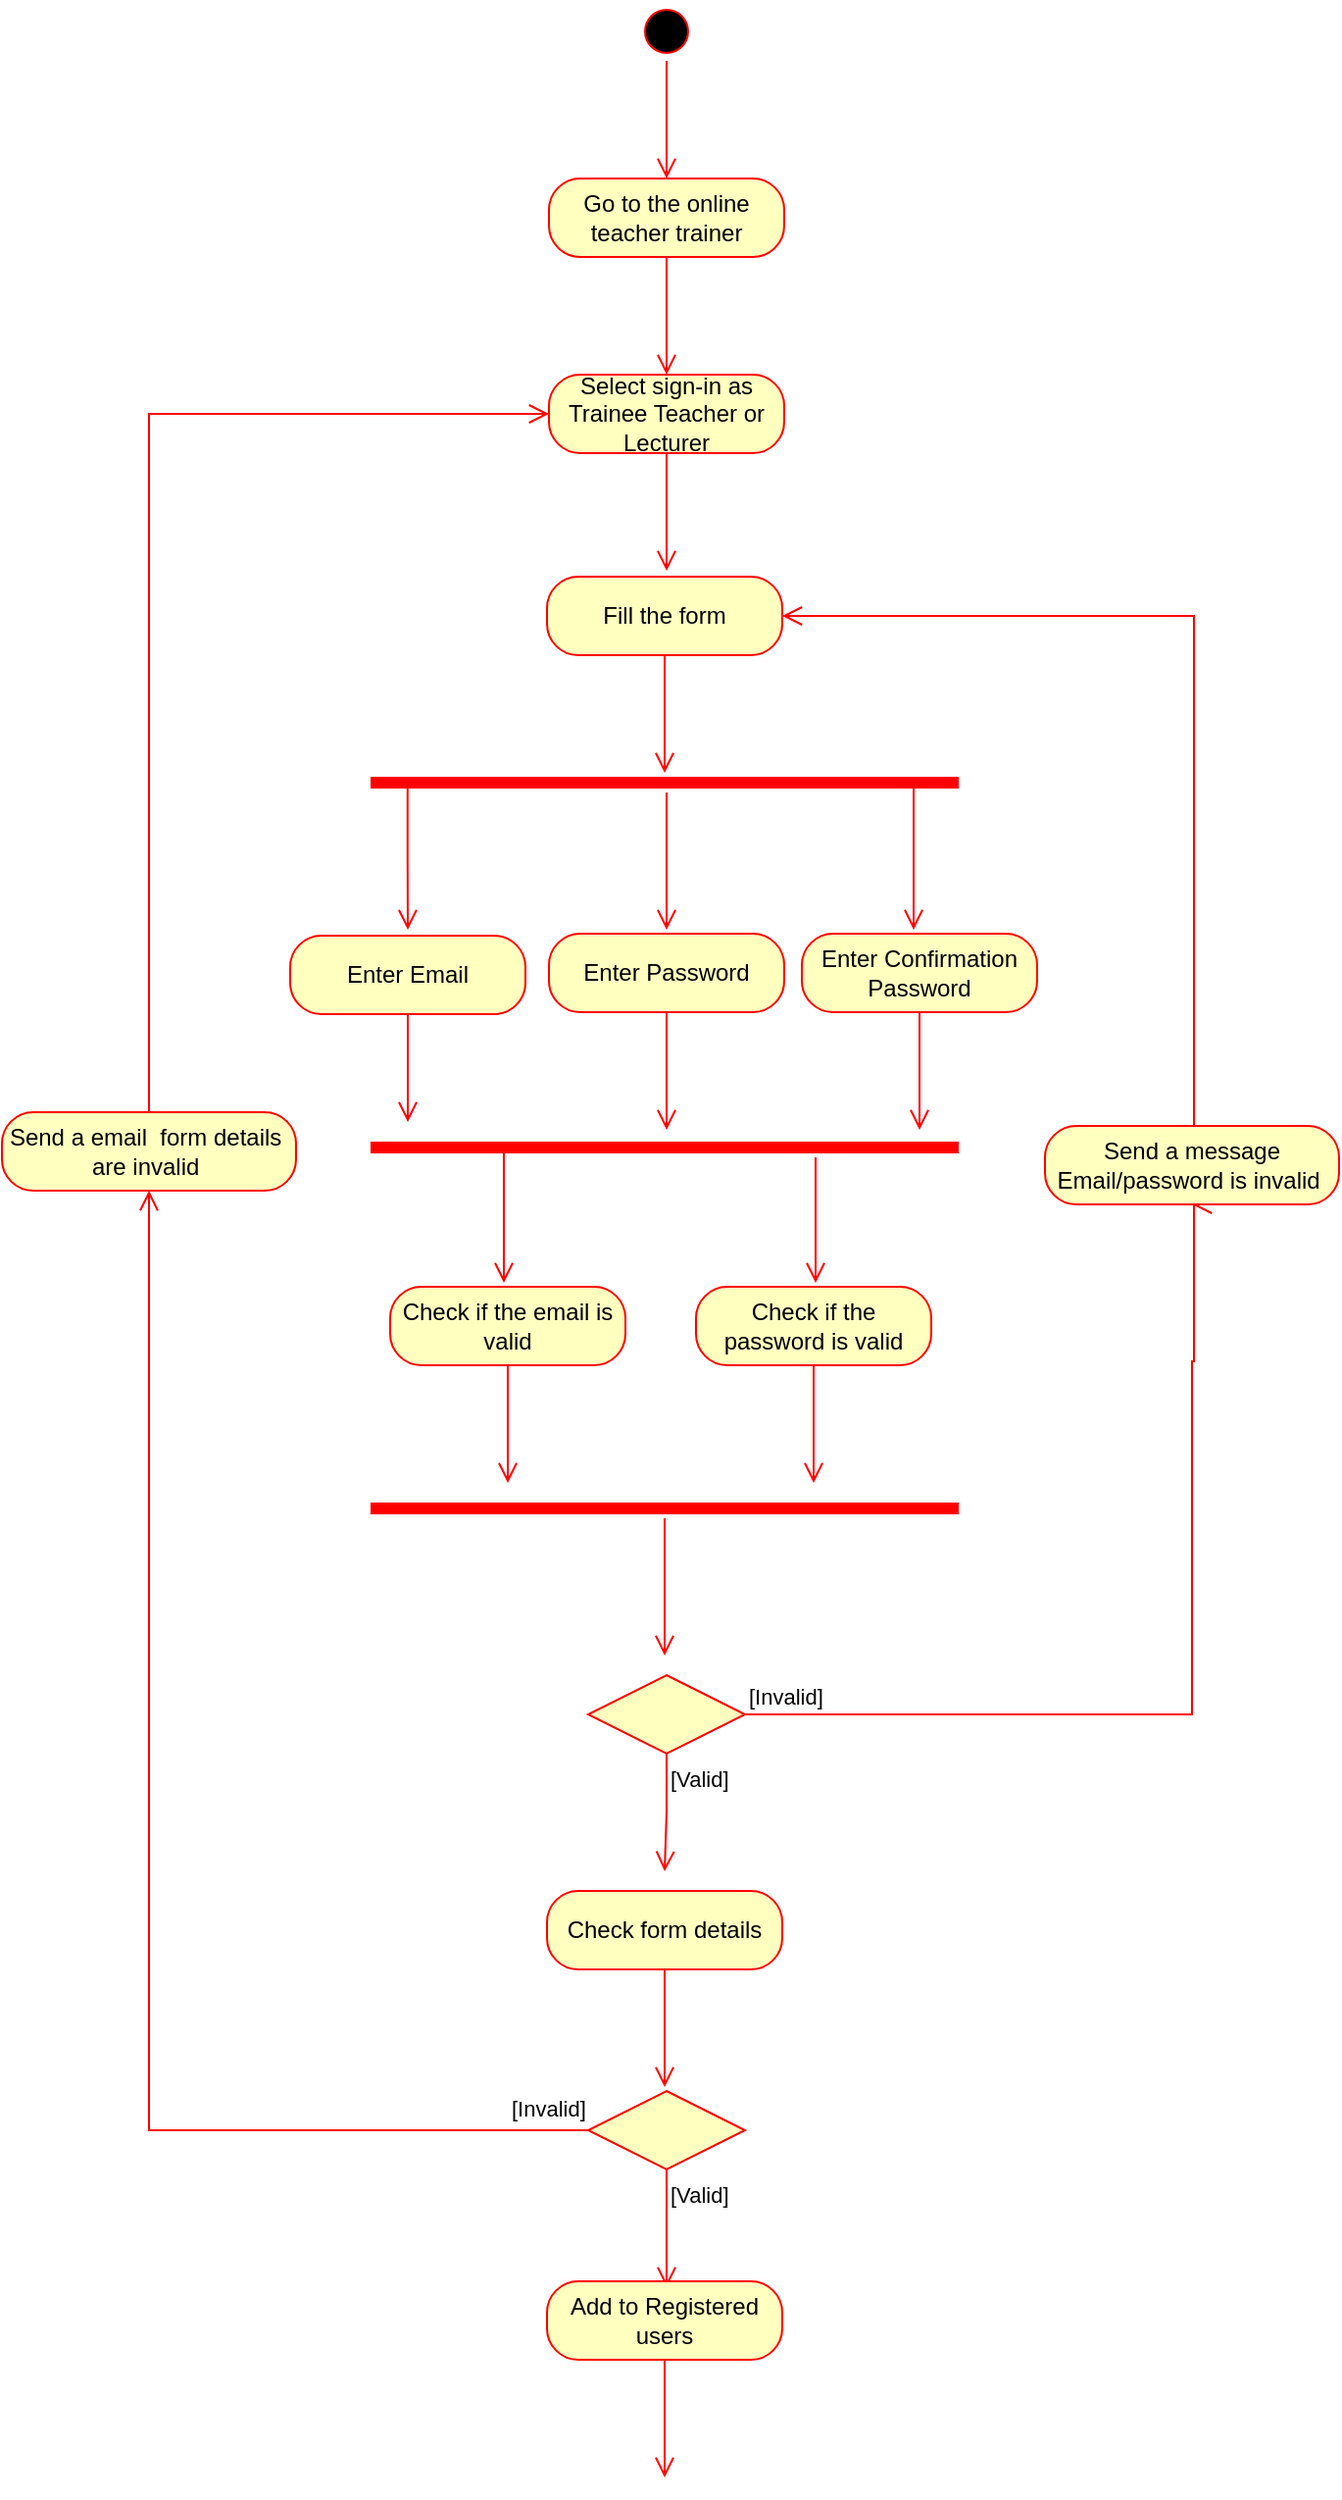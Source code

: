 <mxfile version="21.3.4" type="device">
  <diagram name="Page-1" id="GImbFSqEQbvlf2VdkpRZ">
    <mxGraphModel dx="1300" dy="812" grid="1" gridSize="10" guides="1" tooltips="1" connect="1" arrows="1" fold="1" page="1" pageScale="1" pageWidth="827" pageHeight="1169" math="0" shadow="0">
      <root>
        <mxCell id="0" />
        <mxCell id="1" parent="0" />
        <mxCell id="L44NWS8px62YiaxfykBU-1" value="" style="ellipse;html=1;shape=startState;fillColor=#000000;strokeColor=#ff0000;" vertex="1" parent="1">
          <mxGeometry x="206" y="7" width="30" height="30" as="geometry" />
        </mxCell>
        <mxCell id="L44NWS8px62YiaxfykBU-2" value="" style="edgeStyle=orthogonalEdgeStyle;html=1;verticalAlign=bottom;endArrow=open;endSize=8;strokeColor=#ff0000;rounded=0;" edge="1" source="L44NWS8px62YiaxfykBU-1" parent="1">
          <mxGeometry relative="1" as="geometry">
            <mxPoint x="221" y="97" as="targetPoint" />
          </mxGeometry>
        </mxCell>
        <mxCell id="L44NWS8px62YiaxfykBU-3" value="Go to the online teacher trainer" style="rounded=1;whiteSpace=wrap;html=1;arcSize=40;fontColor=#000000;fillColor=#ffffc0;strokeColor=#ff0000;" vertex="1" parent="1">
          <mxGeometry x="161" y="97" width="120" height="40" as="geometry" />
        </mxCell>
        <mxCell id="L44NWS8px62YiaxfykBU-4" value="" style="edgeStyle=orthogonalEdgeStyle;html=1;verticalAlign=bottom;endArrow=open;endSize=8;strokeColor=#ff0000;rounded=0;" edge="1" source="L44NWS8px62YiaxfykBU-3" parent="1">
          <mxGeometry relative="1" as="geometry">
            <mxPoint x="221" y="197" as="targetPoint" />
          </mxGeometry>
        </mxCell>
        <mxCell id="L44NWS8px62YiaxfykBU-5" value="Select sign-in as Trainee Teacher or Lecturer" style="rounded=1;whiteSpace=wrap;html=1;arcSize=40;fontColor=#000000;fillColor=#ffffc0;strokeColor=#ff0000;" vertex="1" parent="1">
          <mxGeometry x="161" y="197" width="120" height="40" as="geometry" />
        </mxCell>
        <mxCell id="L44NWS8px62YiaxfykBU-6" value="" style="edgeStyle=orthogonalEdgeStyle;html=1;verticalAlign=bottom;endArrow=open;endSize=8;strokeColor=#ff0000;rounded=0;" edge="1" source="L44NWS8px62YiaxfykBU-5" parent="1">
          <mxGeometry relative="1" as="geometry">
            <mxPoint x="221" y="297" as="targetPoint" />
          </mxGeometry>
        </mxCell>
        <mxCell id="L44NWS8px62YiaxfykBU-9" value="" style="shape=line;html=1;strokeWidth=6;strokeColor=#ff0000;" vertex="1" parent="1">
          <mxGeometry x="70" y="400" width="300" height="10" as="geometry" />
        </mxCell>
        <mxCell id="L44NWS8px62YiaxfykBU-10" value="" style="edgeStyle=orthogonalEdgeStyle;html=1;verticalAlign=bottom;endArrow=open;endSize=8;strokeColor=#ff0000;rounded=0;" edge="1" parent="1">
          <mxGeometry relative="1" as="geometry">
            <mxPoint x="221" y="480" as="targetPoint" />
            <mxPoint x="221" y="410" as="sourcePoint" />
            <Array as="points">
              <mxPoint x="221" y="480" />
            </Array>
          </mxGeometry>
        </mxCell>
        <mxCell id="L44NWS8px62YiaxfykBU-13" value="" style="edgeStyle=orthogonalEdgeStyle;html=1;verticalAlign=bottom;endArrow=open;endSize=8;strokeColor=#ff0000;rounded=0;exitX=0.063;exitY=0.6;exitDx=0;exitDy=0;exitPerimeter=0;" edge="1" parent="1" source="L44NWS8px62YiaxfykBU-9">
          <mxGeometry relative="1" as="geometry">
            <mxPoint x="89" y="480" as="targetPoint" />
            <mxPoint x="89" y="412" as="sourcePoint" />
          </mxGeometry>
        </mxCell>
        <mxCell id="L44NWS8px62YiaxfykBU-14" value="" style="edgeStyle=orthogonalEdgeStyle;html=1;verticalAlign=bottom;endArrow=open;endSize=8;strokeColor=#ff0000;rounded=0;" edge="1" parent="1">
          <mxGeometry relative="1" as="geometry">
            <mxPoint x="347" y="480" as="targetPoint" />
            <mxPoint x="350" y="406" as="sourcePoint" />
            <Array as="points">
              <mxPoint x="347" y="406" />
            </Array>
          </mxGeometry>
        </mxCell>
        <mxCell id="L44NWS8px62YiaxfykBU-15" value="Enter Email" style="rounded=1;whiteSpace=wrap;html=1;arcSize=40;fontColor=#000000;fillColor=#ffffc0;strokeColor=#ff0000;" vertex="1" parent="1">
          <mxGeometry x="29" y="483" width="120" height="40" as="geometry" />
        </mxCell>
        <mxCell id="L44NWS8px62YiaxfykBU-16" value="" style="edgeStyle=orthogonalEdgeStyle;html=1;verticalAlign=bottom;endArrow=open;endSize=8;strokeColor=#ff0000;rounded=0;" edge="1" source="L44NWS8px62YiaxfykBU-15" parent="1">
          <mxGeometry relative="1" as="geometry">
            <mxPoint x="89" y="578" as="targetPoint" />
          </mxGeometry>
        </mxCell>
        <mxCell id="L44NWS8px62YiaxfykBU-17" value="Enter Password" style="rounded=1;whiteSpace=wrap;html=1;arcSize=40;fontColor=#000000;fillColor=#ffffc0;strokeColor=#ff0000;" vertex="1" parent="1">
          <mxGeometry x="161" y="482" width="120" height="40" as="geometry" />
        </mxCell>
        <mxCell id="L44NWS8px62YiaxfykBU-18" value="" style="edgeStyle=orthogonalEdgeStyle;html=1;verticalAlign=bottom;endArrow=open;endSize=8;strokeColor=#ff0000;rounded=0;" edge="1" source="L44NWS8px62YiaxfykBU-17" parent="1">
          <mxGeometry relative="1" as="geometry">
            <mxPoint x="221" y="582" as="targetPoint" />
          </mxGeometry>
        </mxCell>
        <mxCell id="L44NWS8px62YiaxfykBU-20" value="Enter Confirmation&lt;br&gt;Password" style="rounded=1;whiteSpace=wrap;html=1;arcSize=40;fontColor=#000000;fillColor=#ffffc0;strokeColor=#ff0000;" vertex="1" parent="1">
          <mxGeometry x="290" y="482" width="120" height="40" as="geometry" />
        </mxCell>
        <mxCell id="L44NWS8px62YiaxfykBU-21" value="" style="edgeStyle=orthogonalEdgeStyle;html=1;verticalAlign=bottom;endArrow=open;endSize=8;strokeColor=#ff0000;rounded=0;" edge="1" source="L44NWS8px62YiaxfykBU-20" parent="1">
          <mxGeometry relative="1" as="geometry">
            <mxPoint x="350" y="582" as="targetPoint" />
          </mxGeometry>
        </mxCell>
        <mxCell id="L44NWS8px62YiaxfykBU-22" value="" style="shape=line;html=1;strokeWidth=6;strokeColor=#ff0000;" vertex="1" parent="1">
          <mxGeometry x="70" y="586" width="300" height="10" as="geometry" />
        </mxCell>
        <mxCell id="L44NWS8px62YiaxfykBU-23" value="" style="edgeStyle=orthogonalEdgeStyle;html=1;verticalAlign=bottom;endArrow=open;endSize=8;strokeColor=#ff0000;rounded=0;" edge="1" parent="1">
          <mxGeometry relative="1" as="geometry">
            <mxPoint x="297" y="660" as="targetPoint" />
            <mxPoint x="297" y="596" as="sourcePoint" />
          </mxGeometry>
        </mxCell>
        <mxCell id="L44NWS8px62YiaxfykBU-24" value="Check if the email is valid" style="rounded=1;whiteSpace=wrap;html=1;arcSize=40;fontColor=#000000;fillColor=#ffffc0;strokeColor=#ff0000;" vertex="1" parent="1">
          <mxGeometry x="80" y="662" width="120" height="40" as="geometry" />
        </mxCell>
        <mxCell id="L44NWS8px62YiaxfykBU-25" value="" style="edgeStyle=orthogonalEdgeStyle;html=1;verticalAlign=bottom;endArrow=open;endSize=8;strokeColor=#ff0000;rounded=0;" edge="1" source="L44NWS8px62YiaxfykBU-24" parent="1">
          <mxGeometry relative="1" as="geometry">
            <mxPoint x="140" y="762" as="targetPoint" />
          </mxGeometry>
        </mxCell>
        <mxCell id="L44NWS8px62YiaxfykBU-26" value="Check if the password is valid" style="rounded=1;whiteSpace=wrap;html=1;arcSize=40;fontColor=#000000;fillColor=#ffffc0;strokeColor=#ff0000;" vertex="1" parent="1">
          <mxGeometry x="236" y="662" width="120" height="40" as="geometry" />
        </mxCell>
        <mxCell id="L44NWS8px62YiaxfykBU-27" value="" style="edgeStyle=orthogonalEdgeStyle;html=1;verticalAlign=bottom;endArrow=open;endSize=8;strokeColor=#ff0000;rounded=0;" edge="1" source="L44NWS8px62YiaxfykBU-26" parent="1">
          <mxGeometry relative="1" as="geometry">
            <mxPoint x="296" y="762" as="targetPoint" />
          </mxGeometry>
        </mxCell>
        <mxCell id="L44NWS8px62YiaxfykBU-28" value="" style="edgeStyle=orthogonalEdgeStyle;html=1;verticalAlign=bottom;endArrow=open;endSize=8;strokeColor=#ff0000;rounded=0;" edge="1" parent="1">
          <mxGeometry relative="1" as="geometry">
            <mxPoint x="138" y="660" as="targetPoint" />
            <mxPoint x="140" y="590" as="sourcePoint" />
            <Array as="points">
              <mxPoint x="138" y="590" />
            </Array>
          </mxGeometry>
        </mxCell>
        <mxCell id="L44NWS8px62YiaxfykBU-29" value="" style="shape=line;html=1;strokeWidth=6;strokeColor=#ff0000;" vertex="1" parent="1">
          <mxGeometry x="70" y="770" width="300" height="10" as="geometry" />
        </mxCell>
        <mxCell id="L44NWS8px62YiaxfykBU-30" value="" style="edgeStyle=orthogonalEdgeStyle;html=1;verticalAlign=bottom;endArrow=open;endSize=8;strokeColor=#ff0000;rounded=0;" edge="1" source="L44NWS8px62YiaxfykBU-29" parent="1">
          <mxGeometry relative="1" as="geometry">
            <mxPoint x="220" y="850" as="targetPoint" />
          </mxGeometry>
        </mxCell>
        <mxCell id="L44NWS8px62YiaxfykBU-31" value="" style="rhombus;whiteSpace=wrap;html=1;fontColor=#000000;fillColor=#ffffc0;strokeColor=#ff0000;" vertex="1" parent="1">
          <mxGeometry x="181" y="860" width="80" height="40" as="geometry" />
        </mxCell>
        <mxCell id="L44NWS8px62YiaxfykBU-32" value="[Invalid]" style="edgeStyle=orthogonalEdgeStyle;html=1;align=left;verticalAlign=bottom;endArrow=open;endSize=8;strokeColor=#ff0000;rounded=0;entryX=0.5;entryY=1;entryDx=0;entryDy=0;" edge="1" source="L44NWS8px62YiaxfykBU-31" parent="1" target="L44NWS8px62YiaxfykBU-35">
          <mxGeometry x="-1" relative="1" as="geometry">
            <mxPoint x="470" y="710" as="targetPoint" />
            <Array as="points">
              <mxPoint x="489" y="880" />
              <mxPoint x="489" y="700" />
              <mxPoint x="490" y="700" />
            </Array>
          </mxGeometry>
        </mxCell>
        <mxCell id="L44NWS8px62YiaxfykBU-33" value="[Valid]" style="edgeStyle=orthogonalEdgeStyle;html=1;align=left;verticalAlign=top;endArrow=open;endSize=8;strokeColor=#ff0000;rounded=0;" edge="1" source="L44NWS8px62YiaxfykBU-31" parent="1">
          <mxGeometry x="-1" relative="1" as="geometry">
            <mxPoint x="220" y="960" as="targetPoint" />
          </mxGeometry>
        </mxCell>
        <mxCell id="L44NWS8px62YiaxfykBU-35" value="Send a message Email/password is invalid&amp;nbsp;" style="rounded=1;whiteSpace=wrap;html=1;arcSize=40;fontColor=#000000;fillColor=#ffffc0;strokeColor=#ff0000;" vertex="1" parent="1">
          <mxGeometry x="414" y="580" width="150" height="40" as="geometry" />
        </mxCell>
        <mxCell id="L44NWS8px62YiaxfykBU-36" value="" style="edgeStyle=orthogonalEdgeStyle;html=1;verticalAlign=bottom;endArrow=open;endSize=8;strokeColor=#ff0000;rounded=0;entryX=1;entryY=0.5;entryDx=0;entryDy=0;" edge="1" source="L44NWS8px62YiaxfykBU-35" parent="1" target="L44NWS8px62YiaxfykBU-37">
          <mxGeometry relative="1" as="geometry">
            <mxPoint x="555" y="530" as="targetPoint" />
            <Array as="points">
              <mxPoint x="490" y="320" />
            </Array>
          </mxGeometry>
        </mxCell>
        <mxCell id="L44NWS8px62YiaxfykBU-37" value="Fill the form" style="rounded=1;whiteSpace=wrap;html=1;arcSize=40;fontColor=#000000;fillColor=#ffffc0;strokeColor=#ff0000;" vertex="1" parent="1">
          <mxGeometry x="160" y="300" width="120" height="40" as="geometry" />
        </mxCell>
        <mxCell id="L44NWS8px62YiaxfykBU-38" value="" style="edgeStyle=orthogonalEdgeStyle;html=1;verticalAlign=bottom;endArrow=open;endSize=8;strokeColor=#ff0000;rounded=0;" edge="1" source="L44NWS8px62YiaxfykBU-37" parent="1">
          <mxGeometry relative="1" as="geometry">
            <mxPoint x="220" y="400" as="targetPoint" />
          </mxGeometry>
        </mxCell>
        <mxCell id="L44NWS8px62YiaxfykBU-39" value="Check form details" style="rounded=1;whiteSpace=wrap;html=1;arcSize=40;fontColor=#000000;fillColor=#ffffc0;strokeColor=#ff0000;" vertex="1" parent="1">
          <mxGeometry x="160" y="970" width="120" height="40" as="geometry" />
        </mxCell>
        <mxCell id="L44NWS8px62YiaxfykBU-40" value="" style="edgeStyle=orthogonalEdgeStyle;html=1;verticalAlign=bottom;endArrow=open;endSize=8;strokeColor=#ff0000;rounded=0;" edge="1" source="L44NWS8px62YiaxfykBU-39" parent="1">
          <mxGeometry relative="1" as="geometry">
            <mxPoint x="220" y="1070" as="targetPoint" />
          </mxGeometry>
        </mxCell>
        <mxCell id="L44NWS8px62YiaxfykBU-41" value="" style="rhombus;whiteSpace=wrap;html=1;fontColor=#000000;fillColor=#ffffc0;strokeColor=#ff0000;" vertex="1" parent="1">
          <mxGeometry x="181" y="1072" width="80" height="40" as="geometry" />
        </mxCell>
        <mxCell id="L44NWS8px62YiaxfykBU-42" value="[Invalid]" style="edgeStyle=orthogonalEdgeStyle;html=1;align=left;verticalAlign=bottom;endArrow=open;endSize=8;strokeColor=#ff0000;rounded=0;entryX=0.5;entryY=1;entryDx=0;entryDy=0;" edge="1" source="L44NWS8px62YiaxfykBU-41" parent="1" target="L44NWS8px62YiaxfykBU-44">
          <mxGeometry x="-0.883" y="-2" relative="1" as="geometry">
            <mxPoint x="361" y="1092" as="targetPoint" />
            <Array as="points">
              <mxPoint x="-43" y="1092" />
            </Array>
            <mxPoint as="offset" />
          </mxGeometry>
        </mxCell>
        <mxCell id="L44NWS8px62YiaxfykBU-43" value="[Valid]" style="edgeStyle=orthogonalEdgeStyle;html=1;align=left;verticalAlign=top;endArrow=open;endSize=8;strokeColor=#ff0000;rounded=0;" edge="1" source="L44NWS8px62YiaxfykBU-41" parent="1">
          <mxGeometry x="-1" relative="1" as="geometry">
            <mxPoint x="221" y="1172" as="targetPoint" />
          </mxGeometry>
        </mxCell>
        <mxCell id="L44NWS8px62YiaxfykBU-44" value="Send a email&amp;nbsp; form details&amp;nbsp; are invalid&amp;nbsp;" style="rounded=1;whiteSpace=wrap;html=1;arcSize=40;fontColor=#000000;fillColor=#ffffc0;strokeColor=#ff0000;" vertex="1" parent="1">
          <mxGeometry x="-118" y="573" width="150" height="40" as="geometry" />
        </mxCell>
        <mxCell id="L44NWS8px62YiaxfykBU-45" value="" style="edgeStyle=orthogonalEdgeStyle;html=1;verticalAlign=bottom;endArrow=open;endSize=8;strokeColor=#ff0000;rounded=0;exitX=0.5;exitY=0;exitDx=0;exitDy=0;entryX=0;entryY=0.5;entryDx=0;entryDy=0;" edge="1" parent="1" source="L44NWS8px62YiaxfykBU-44" target="L44NWS8px62YiaxfykBU-5">
          <mxGeometry relative="1" as="geometry">
            <mxPoint x="-20" y="410" as="targetPoint" />
          </mxGeometry>
        </mxCell>
        <mxCell id="L44NWS8px62YiaxfykBU-46" value="Add to Registered users" style="rounded=1;whiteSpace=wrap;html=1;arcSize=40;fontColor=#000000;fillColor=#ffffc0;strokeColor=#ff0000;" vertex="1" parent="1">
          <mxGeometry x="160" y="1169" width="120" height="40" as="geometry" />
        </mxCell>
        <mxCell id="L44NWS8px62YiaxfykBU-47" value="" style="edgeStyle=orthogonalEdgeStyle;html=1;verticalAlign=bottom;endArrow=open;endSize=8;strokeColor=#ff0000;rounded=0;" edge="1" source="L44NWS8px62YiaxfykBU-46" parent="1">
          <mxGeometry relative="1" as="geometry">
            <mxPoint x="220" y="1269" as="targetPoint" />
          </mxGeometry>
        </mxCell>
      </root>
    </mxGraphModel>
  </diagram>
</mxfile>
